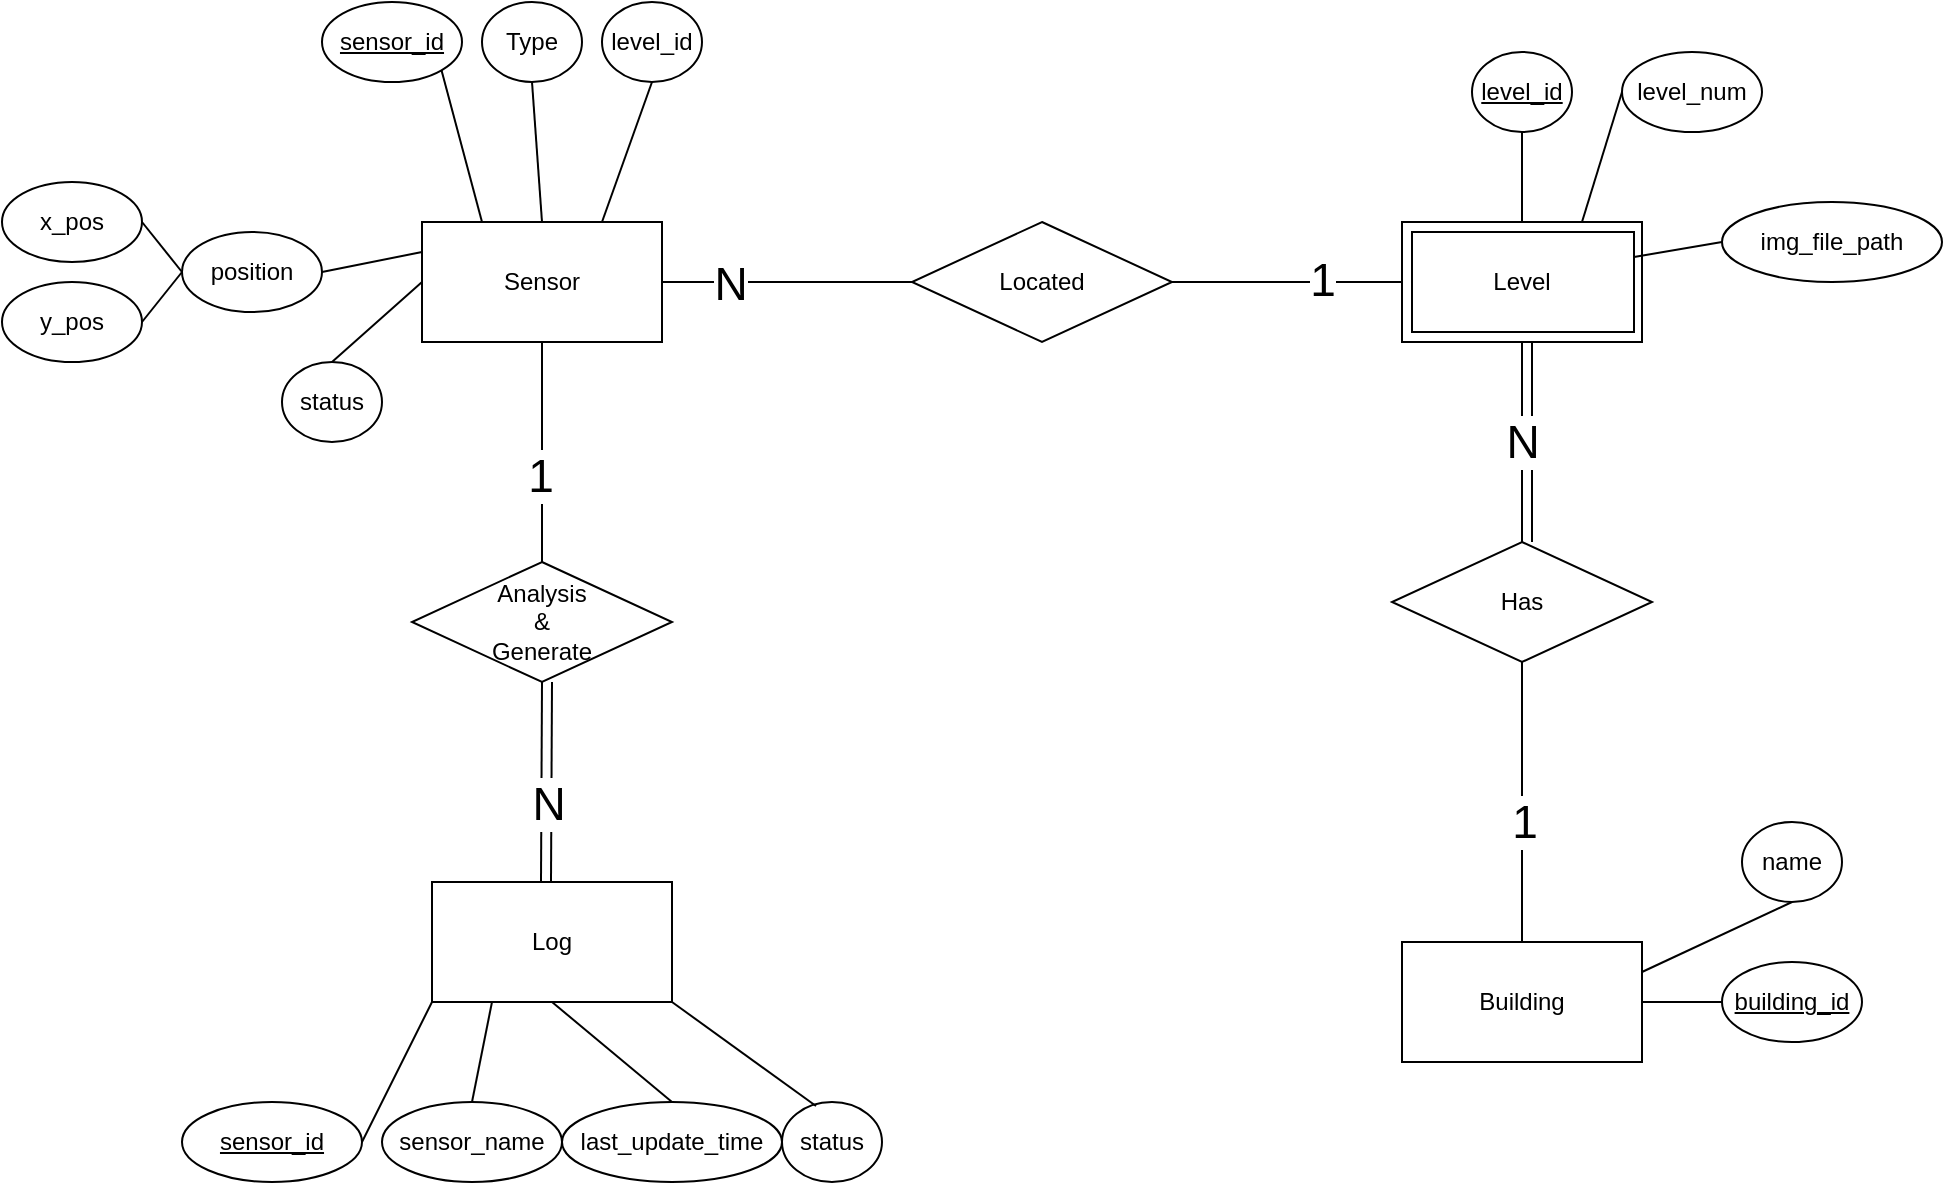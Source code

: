 <mxfile version="13.5.1" type="device"><diagram id="xBmHSOUGU-mp2hQFhnZ3" name="Page-1"><mxGraphModel dx="2199" dy="760" grid="1" gridSize="10" guides="1" tooltips="1" connect="1" arrows="1" fold="1" page="1" pageScale="1" pageWidth="827" pageHeight="1169" math="0" shadow="0"><root><mxCell id="0"/><mxCell id="1" parent="0"/><mxCell id="mdwCenwrWQBXj9C4v6Xn-28" value="" style="endArrow=none;html=1;entryX=0.5;entryY=0;entryDx=0;entryDy=0;exitX=0.5;exitY=1;exitDx=0;exitDy=0;" edge="1" parent="1"><mxGeometry width="50" height="50" relative="1" as="geometry"><mxPoint x="675" y="260" as="sourcePoint"/><mxPoint x="675" y="360" as="targetPoint"/></mxGeometry></mxCell><mxCell id="mdwCenwrWQBXj9C4v6Xn-26" value="" style="endArrow=none;html=1;entryX=0.5;entryY=1;entryDx=0;entryDy=0;" edge="1" parent="1"><mxGeometry width="50" height="50" relative="1" as="geometry"><mxPoint x="184.5" y="530" as="sourcePoint"/><mxPoint x="185" y="430" as="targetPoint"/></mxGeometry></mxCell><mxCell id="I_gLejwyK6onhCGjUqlO-1" value="Sensor" style="rounded=0;whiteSpace=wrap;html=1;" parent="1" vertex="1"><mxGeometry x="120" y="200" width="120" height="60" as="geometry"/></mxCell><mxCell id="I_gLejwyK6onhCGjUqlO-2" value="Building" style="rounded=0;whiteSpace=wrap;html=1;" parent="1" vertex="1"><mxGeometry x="610" y="560" width="120" height="60" as="geometry"/></mxCell><mxCell id="I_gLejwyK6onhCGjUqlO-3" value="Log" style="rounded=0;whiteSpace=wrap;html=1;" parent="1" vertex="1"><mxGeometry x="125" y="530" width="120" height="60" as="geometry"/></mxCell><mxCell id="I_gLejwyK6onhCGjUqlO-4" value="Level&lt;br&gt;" style="rounded=0;whiteSpace=wrap;html=1;" parent="1" vertex="1"><mxGeometry x="610" y="200" width="120" height="60" as="geometry"/></mxCell><mxCell id="I_gLejwyK6onhCGjUqlO-7" value="Type" style="ellipse;whiteSpace=wrap;html=1;" parent="1" vertex="1"><mxGeometry x="150" y="90" width="50" height="40" as="geometry"/></mxCell><mxCell id="I_gLejwyK6onhCGjUqlO-8" value="level_id" style="ellipse;whiteSpace=wrap;html=1;" parent="1" vertex="1"><mxGeometry x="210" y="90" width="50" height="40" as="geometry"/></mxCell><mxCell id="I_gLejwyK6onhCGjUqlO-10" value="&lt;u&gt;sensor_id&lt;/u&gt;" style="ellipse;whiteSpace=wrap;html=1;" parent="1" vertex="1"><mxGeometry x="70" y="90" width="70" height="40" as="geometry"/></mxCell><mxCell id="I_gLejwyK6onhCGjUqlO-11" value="x_pos" style="ellipse;whiteSpace=wrap;html=1;" parent="1" vertex="1"><mxGeometry x="-90" y="180" width="70" height="40" as="geometry"/></mxCell><mxCell id="I_gLejwyK6onhCGjUqlO-12" value="y_pos" style="ellipse;whiteSpace=wrap;html=1;" parent="1" vertex="1"><mxGeometry x="-90" y="230" width="70" height="40" as="geometry"/></mxCell><mxCell id="I_gLejwyK6onhCGjUqlO-13" value="&lt;u&gt;building_id&lt;/u&gt;" style="ellipse;whiteSpace=wrap;html=1;" parent="1" vertex="1"><mxGeometry x="770" y="570" width="70" height="40" as="geometry"/></mxCell><mxCell id="I_gLejwyK6onhCGjUqlO-14" value="name" style="ellipse;whiteSpace=wrap;html=1;" parent="1" vertex="1"><mxGeometry x="780" y="500" width="50" height="40" as="geometry"/></mxCell><mxCell id="I_gLejwyK6onhCGjUqlO-15" value="status" style="ellipse;whiteSpace=wrap;html=1;" parent="1" vertex="1"><mxGeometry x="300" y="640" width="50" height="40" as="geometry"/></mxCell><mxCell id="I_gLejwyK6onhCGjUqlO-16" value="sensor_name" style="ellipse;whiteSpace=wrap;html=1;" parent="1" vertex="1"><mxGeometry x="100" y="640" width="90" height="40" as="geometry"/></mxCell><mxCell id="I_gLejwyK6onhCGjUqlO-17" value="last_update_time" style="ellipse;whiteSpace=wrap;html=1;" parent="1" vertex="1"><mxGeometry x="190" y="640" width="110" height="40" as="geometry"/></mxCell><mxCell id="I_gLejwyK6onhCGjUqlO-18" value="" style="endArrow=none;html=1;entryX=0.5;entryY=1;entryDx=0;entryDy=0;exitX=0.5;exitY=0;exitDx=0;exitDy=0;" parent="1" source="I_gLejwyK6onhCGjUqlO-1" target="I_gLejwyK6onhCGjUqlO-7" edge="1"><mxGeometry width="50" height="50" relative="1" as="geometry"><mxPoint x="180" y="195" as="sourcePoint"/><mxPoint x="140" y="185" as="targetPoint"/></mxGeometry></mxCell><mxCell id="I_gLejwyK6onhCGjUqlO-19" value="" style="endArrow=none;html=1;entryX=1;entryY=1;entryDx=0;entryDy=0;exitX=0.25;exitY=0;exitDx=0;exitDy=0;" parent="1" source="I_gLejwyK6onhCGjUqlO-1" target="I_gLejwyK6onhCGjUqlO-10" edge="1"><mxGeometry width="50" height="50" relative="1" as="geometry"><mxPoint x="120" y="199" as="sourcePoint"/><mxPoint x="145" y="185" as="targetPoint"/></mxGeometry></mxCell><mxCell id="I_gLejwyK6onhCGjUqlO-20" value="" style="endArrow=none;html=1;entryX=1;entryY=0.5;entryDx=0;entryDy=0;exitX=0;exitY=0.5;exitDx=0;exitDy=0;" parent="1" source="mdwCenwrWQBXj9C4v6Xn-38" target="I_gLejwyK6onhCGjUqlO-11" edge="1"><mxGeometry width="50" height="50" relative="1" as="geometry"><mxPoint x="50" y="150" as="sourcePoint"/><mxPoint x="32.678" y="159.142" as="targetPoint"/></mxGeometry></mxCell><mxCell id="I_gLejwyK6onhCGjUqlO-21" value="" style="endArrow=none;html=1;entryX=1;entryY=0.5;entryDx=0;entryDy=0;exitX=0;exitY=0.5;exitDx=0;exitDy=0;" parent="1" source="mdwCenwrWQBXj9C4v6Xn-38" target="I_gLejwyK6onhCGjUqlO-12" edge="1"><mxGeometry width="50" height="50" relative="1" as="geometry"><mxPoint x="50" y="165" as="sourcePoint"/><mxPoint x="40" y="205" as="targetPoint"/></mxGeometry></mxCell><mxCell id="I_gLejwyK6onhCGjUqlO-24" value="" style="endArrow=none;html=1;entryX=0.75;entryY=0;entryDx=0;entryDy=0;exitX=0.5;exitY=1;exitDx=0;exitDy=0;" parent="1" source="I_gLejwyK6onhCGjUqlO-8" target="I_gLejwyK6onhCGjUqlO-1" edge="1"><mxGeometry width="50" height="50" relative="1" as="geometry"><mxPoint x="235" y="185" as="sourcePoint"/><mxPoint x="190" y="215" as="targetPoint"/></mxGeometry></mxCell><mxCell id="I_gLejwyK6onhCGjUqlO-26" value="" style="endArrow=none;html=1;exitX=0;exitY=0.5;exitDx=0;exitDy=0;" parent="1" source="I_gLejwyK6onhCGjUqlO-13" edge="1"><mxGeometry width="50" height="50" relative="1" as="geometry"><mxPoint x="375" y="540" as="sourcePoint"/><mxPoint x="730" y="590" as="targetPoint"/></mxGeometry></mxCell><mxCell id="I_gLejwyK6onhCGjUqlO-27" value="" style="endArrow=none;html=1;entryX=1;entryY=0.25;entryDx=0;entryDy=0;exitX=0.5;exitY=1;exitDx=0;exitDy=0;" parent="1" source="I_gLejwyK6onhCGjUqlO-14" target="I_gLejwyK6onhCGjUqlO-2" edge="1"><mxGeometry width="50" height="50" relative="1" as="geometry"><mxPoint x="585" y="560" as="sourcePoint"/><mxPoint x="620" y="570" as="targetPoint"/></mxGeometry></mxCell><mxCell id="I_gLejwyK6onhCGjUqlO-28" value="" style="endArrow=none;html=1;entryX=1;entryY=1;entryDx=0;entryDy=0;exitX=0.34;exitY=0.05;exitDx=0;exitDy=0;exitPerimeter=0;" parent="1" source="I_gLejwyK6onhCGjUqlO-15" target="I_gLejwyK6onhCGjUqlO-3" edge="1"><mxGeometry width="50" height="50" relative="1" as="geometry"><mxPoint x="610" y="140" as="sourcePoint"/><mxPoint x="613.04" y="178.98" as="targetPoint"/></mxGeometry></mxCell><mxCell id="I_gLejwyK6onhCGjUqlO-29" value="" style="endArrow=none;html=1;entryX=0.5;entryY=0;entryDx=0;entryDy=0;exitX=0.5;exitY=1;exitDx=0;exitDy=0;" parent="1" source="I_gLejwyK6onhCGjUqlO-3" target="I_gLejwyK6onhCGjUqlO-17" edge="1"><mxGeometry width="50" height="50" relative="1" as="geometry"><mxPoint x="335" y="570" as="sourcePoint"/><mxPoint x="255" y="570" as="targetPoint"/></mxGeometry></mxCell><mxCell id="I_gLejwyK6onhCGjUqlO-30" value="" style="endArrow=none;html=1;entryX=0.5;entryY=0;entryDx=0;entryDy=0;exitX=0.25;exitY=1;exitDx=0;exitDy=0;" parent="1" source="I_gLejwyK6onhCGjUqlO-3" target="I_gLejwyK6onhCGjUqlO-16" edge="1"><mxGeometry width="50" height="50" relative="1" as="geometry"><mxPoint x="225" y="600" as="sourcePoint"/><mxPoint x="310" y="630" as="targetPoint"/></mxGeometry></mxCell><mxCell id="I_gLejwyK6onhCGjUqlO-31" value="&lt;u&gt;level_id&lt;/u&gt;" style="ellipse;whiteSpace=wrap;html=1;" parent="1" vertex="1"><mxGeometry x="645" y="115" width="50" height="40" as="geometry"/></mxCell><mxCell id="I_gLejwyK6onhCGjUqlO-35" value="level_num" style="ellipse;whiteSpace=wrap;html=1;" parent="1" vertex="1"><mxGeometry x="720" y="115" width="70" height="40" as="geometry"/></mxCell><mxCell id="I_gLejwyK6onhCGjUqlO-39" value="" style="endArrow=none;html=1;entryX=0;entryY=0.5;entryDx=0;entryDy=0;exitX=0.75;exitY=0;exitDx=0;exitDy=0;" parent="1" source="I_gLejwyK6onhCGjUqlO-4" target="I_gLejwyK6onhCGjUqlO-35" edge="1"><mxGeometry width="50" height="50" relative="1" as="geometry"><mxPoint x="380" y="245" as="sourcePoint"/><mxPoint x="300" y="245" as="targetPoint"/></mxGeometry></mxCell><mxCell id="I_gLejwyK6onhCGjUqlO-40" value="" style="endArrow=none;html=1;entryX=0.5;entryY=1;entryDx=0;entryDy=0;exitX=0.5;exitY=0;exitDx=0;exitDy=0;" parent="1" source="I_gLejwyK6onhCGjUqlO-4" target="I_gLejwyK6onhCGjUqlO-31" edge="1"><mxGeometry width="50" height="50" relative="1" as="geometry"><mxPoint x="740" y="245" as="sourcePoint"/><mxPoint x="777" y="265" as="targetPoint"/></mxGeometry></mxCell><mxCell id="I_gLejwyK6onhCGjUqlO-42" value="status" style="ellipse;whiteSpace=wrap;html=1;" parent="1" vertex="1"><mxGeometry x="50" y="270" width="50" height="40" as="geometry"/></mxCell><mxCell id="I_gLejwyK6onhCGjUqlO-44" value="" style="endArrow=none;html=1;entryX=0.5;entryY=0;entryDx=0;entryDy=0;exitX=0;exitY=0.5;exitDx=0;exitDy=0;" parent="1" source="I_gLejwyK6onhCGjUqlO-1" target="I_gLejwyK6onhCGjUqlO-42" edge="1"><mxGeometry width="50" height="50" relative="1" as="geometry"><mxPoint x="160" y="275" as="sourcePoint"/><mxPoint x="125" y="295" as="targetPoint"/></mxGeometry></mxCell><mxCell id="I_gLejwyK6onhCGjUqlO-45" value="&lt;u&gt;sensor_id&lt;/u&gt;" style="ellipse;whiteSpace=wrap;html=1;" parent="1" vertex="1"><mxGeometry y="640" width="90" height="40" as="geometry"/></mxCell><mxCell id="I_gLejwyK6onhCGjUqlO-46" value="" style="endArrow=none;html=1;entryX=1;entryY=0.5;entryDx=0;entryDy=0;exitX=0;exitY=1;exitDx=0;exitDy=0;" parent="1" source="I_gLejwyK6onhCGjUqlO-3" target="I_gLejwyK6onhCGjUqlO-45" edge="1"><mxGeometry width="50" height="50" relative="1" as="geometry"><mxPoint x="335" y="570" as="sourcePoint"/><mxPoint x="255" y="570" as="targetPoint"/></mxGeometry></mxCell><mxCell id="mdwCenwrWQBXj9C4v6Xn-3" value="Analysis&lt;br&gt;&amp;amp;&lt;br&gt;Generate" style="rhombus;whiteSpace=wrap;html=1;" vertex="1" parent="1"><mxGeometry x="115" y="370" width="130" height="60" as="geometry"/></mxCell><mxCell id="mdwCenwrWQBXj9C4v6Xn-6" value="" style="endArrow=none;html=1;entryX=0.5;entryY=1;entryDx=0;entryDy=0;" edge="1" parent="1" source="mdwCenwrWQBXj9C4v6Xn-3" target="I_gLejwyK6onhCGjUqlO-1"><mxGeometry width="50" height="50" relative="1" as="geometry"><mxPoint x="360" y="410" as="sourcePoint"/><mxPoint x="410" y="360" as="targetPoint"/></mxGeometry></mxCell><mxCell id="mdwCenwrWQBXj9C4v6Xn-20" value="&lt;font style=&quot;font-size: 23px&quot;&gt;1&lt;/font&gt;" style="edgeLabel;html=1;align=center;verticalAlign=middle;resizable=0;points=[];" vertex="1" connectable="0" parent="mdwCenwrWQBXj9C4v6Xn-6"><mxGeometry x="-0.218" y="1" relative="1" as="geometry"><mxPoint as="offset"/></mxGeometry></mxCell><mxCell id="mdwCenwrWQBXj9C4v6Xn-7" value="" style="endArrow=none;html=1;entryX=0.5;entryY=1;entryDx=0;entryDy=0;" edge="1" parent="1" target="mdwCenwrWQBXj9C4v6Xn-3"><mxGeometry width="50" height="50" relative="1" as="geometry"><mxPoint x="179.5" y="530" as="sourcePoint"/><mxPoint x="180" y="440" as="targetPoint"/></mxGeometry></mxCell><mxCell id="mdwCenwrWQBXj9C4v6Xn-16" value="&lt;font style=&quot;font-size: 23px&quot;&gt;N&lt;/font&gt;" style="edgeLabel;html=1;align=center;verticalAlign=middle;resizable=0;points=[];" vertex="1" connectable="0" parent="mdwCenwrWQBXj9C4v6Xn-7"><mxGeometry x="-0.22" y="-3" relative="1" as="geometry"><mxPoint as="offset"/></mxGeometry></mxCell><mxCell id="mdwCenwrWQBXj9C4v6Xn-8" value="Located" style="rhombus;whiteSpace=wrap;html=1;" vertex="1" parent="1"><mxGeometry x="365" y="200" width="130" height="60" as="geometry"/></mxCell><mxCell id="mdwCenwrWQBXj9C4v6Xn-9" value="" style="endArrow=none;html=1;entryX=0;entryY=0.5;entryDx=0;entryDy=0;exitX=1;exitY=0.5;exitDx=0;exitDy=0;" edge="1" parent="1" source="I_gLejwyK6onhCGjUqlO-1" target="mdwCenwrWQBXj9C4v6Xn-8"><mxGeometry width="50" height="50" relative="1" as="geometry"><mxPoint x="330" y="350" as="sourcePoint"/><mxPoint x="330" y="240" as="targetPoint"/></mxGeometry></mxCell><mxCell id="mdwCenwrWQBXj9C4v6Xn-22" value="&lt;font style=&quot;font-size: 23px&quot;&gt;N&lt;/font&gt;" style="edgeLabel;html=1;align=center;verticalAlign=middle;resizable=0;points=[];" vertex="1" connectable="0" parent="mdwCenwrWQBXj9C4v6Xn-9"><mxGeometry x="-0.456" y="-1" relative="1" as="geometry"><mxPoint as="offset"/></mxGeometry></mxCell><mxCell id="mdwCenwrWQBXj9C4v6Xn-10" value="" style="endArrow=none;html=1;entryX=1;entryY=0.5;entryDx=0;entryDy=0;exitX=0;exitY=0.5;exitDx=0;exitDy=0;" edge="1" parent="1" source="I_gLejwyK6onhCGjUqlO-4" target="mdwCenwrWQBXj9C4v6Xn-8"><mxGeometry width="50" height="50" relative="1" as="geometry"><mxPoint x="390" y="284.5" as="sourcePoint"/><mxPoint x="515" y="284.5" as="targetPoint"/></mxGeometry></mxCell><mxCell id="mdwCenwrWQBXj9C4v6Xn-25" value="&lt;font style=&quot;font-size: 23px&quot;&gt;1&lt;/font&gt;" style="edgeLabel;html=1;align=center;verticalAlign=middle;resizable=0;points=[];" vertex="1" connectable="0" parent="mdwCenwrWQBXj9C4v6Xn-10"><mxGeometry x="-0.304" y="-1" relative="1" as="geometry"><mxPoint as="offset"/></mxGeometry></mxCell><mxCell id="mdwCenwrWQBXj9C4v6Xn-12" value="Has" style="rhombus;whiteSpace=wrap;html=1;" vertex="1" parent="1"><mxGeometry x="605" y="360" width="130" height="60" as="geometry"/></mxCell><mxCell id="mdwCenwrWQBXj9C4v6Xn-13" value="&lt;font style=&quot;font-size: 23px&quot;&gt;N&lt;/font&gt;" style="endArrow=none;html=1;entryX=0.5;entryY=0;entryDx=0;entryDy=0;exitX=0.5;exitY=1;exitDx=0;exitDy=0;" edge="1" parent="1" source="I_gLejwyK6onhCGjUqlO-4" target="mdwCenwrWQBXj9C4v6Xn-12"><mxGeometry width="50" height="50" relative="1" as="geometry"><mxPoint x="620" y="240" as="sourcePoint"/><mxPoint x="505" y="240" as="targetPoint"/></mxGeometry></mxCell><mxCell id="mdwCenwrWQBXj9C4v6Xn-15" value="" style="endArrow=none;html=1;entryX=0.5;entryY=0;entryDx=0;entryDy=0;exitX=0.5;exitY=1;exitDx=0;exitDy=0;" edge="1" parent="1" source="mdwCenwrWQBXj9C4v6Xn-12" target="I_gLejwyK6onhCGjUqlO-2"><mxGeometry width="50" height="50" relative="1" as="geometry"><mxPoint x="680" y="270" as="sourcePoint"/><mxPoint x="680" y="370" as="targetPoint"/></mxGeometry></mxCell><mxCell id="mdwCenwrWQBXj9C4v6Xn-30" value="&lt;font style=&quot;font-size: 23px&quot;&gt;1&lt;/font&gt;" style="edgeLabel;html=1;align=center;verticalAlign=middle;resizable=0;points=[];" vertex="1" connectable="0" parent="mdwCenwrWQBXj9C4v6Xn-15"><mxGeometry x="-0.371" y="-1" relative="1" as="geometry"><mxPoint x="1.5" y="36" as="offset"/></mxGeometry></mxCell><mxCell id="mdwCenwrWQBXj9C4v6Xn-32" value="" style="rounded=0;whiteSpace=wrap;html=1;fillColor=none;" vertex="1" parent="1"><mxGeometry x="615" y="205" width="111" height="50" as="geometry"/></mxCell><mxCell id="mdwCenwrWQBXj9C4v6Xn-36" value="img_file_path" style="ellipse;whiteSpace=wrap;html=1;" vertex="1" parent="1"><mxGeometry x="770" y="190" width="110" height="40" as="geometry"/></mxCell><mxCell id="mdwCenwrWQBXj9C4v6Xn-37" value="" style="endArrow=none;html=1;entryX=0;entryY=0.5;entryDx=0;entryDy=0;exitX=1;exitY=0.25;exitDx=0;exitDy=0;" edge="1" parent="1" source="mdwCenwrWQBXj9C4v6Xn-32" target="mdwCenwrWQBXj9C4v6Xn-36"><mxGeometry width="50" height="50" relative="1" as="geometry"><mxPoint x="710" y="210" as="sourcePoint"/><mxPoint x="730" y="145" as="targetPoint"/></mxGeometry></mxCell><mxCell id="mdwCenwrWQBXj9C4v6Xn-38" value="position" style="ellipse;whiteSpace=wrap;html=1;" vertex="1" parent="1"><mxGeometry y="205" width="70" height="40" as="geometry"/></mxCell><mxCell id="mdwCenwrWQBXj9C4v6Xn-39" value="" style="endArrow=none;html=1;entryX=1;entryY=0.5;entryDx=0;entryDy=0;exitX=0;exitY=0.25;exitDx=0;exitDy=0;" edge="1" parent="1" source="I_gLejwyK6onhCGjUqlO-1" target="mdwCenwrWQBXj9C4v6Xn-38"><mxGeometry width="50" height="50" relative="1" as="geometry"><mxPoint x="60" y="175" as="sourcePoint"/><mxPoint x="10" y="195" as="targetPoint"/></mxGeometry></mxCell></root></mxGraphModel></diagram></mxfile>